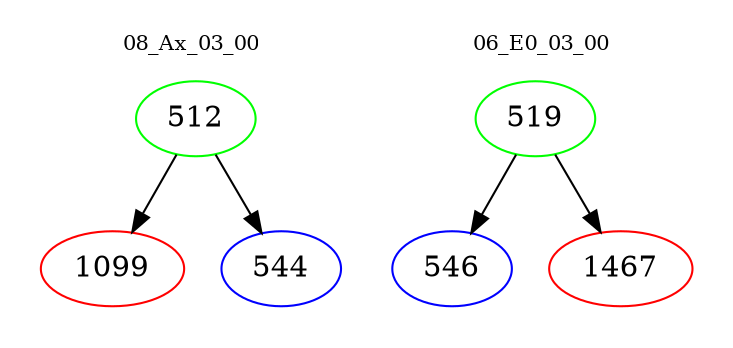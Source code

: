 digraph{
subgraph cluster_0 {
color = white
label = "08_Ax_03_00";
fontsize=10;
T0_512 [label="512", color="green"]
T0_512 -> T0_1099 [color="black"]
T0_1099 [label="1099", color="red"]
T0_512 -> T0_544 [color="black"]
T0_544 [label="544", color="blue"]
}
subgraph cluster_1 {
color = white
label = "06_E0_03_00";
fontsize=10;
T1_519 [label="519", color="green"]
T1_519 -> T1_546 [color="black"]
T1_546 [label="546", color="blue"]
T1_519 -> T1_1467 [color="black"]
T1_1467 [label="1467", color="red"]
}
}
